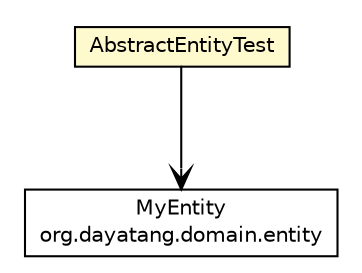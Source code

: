 #!/usr/local/bin/dot
#
# Class diagram 
# Generated by UMLGraph version R5_6_6-8-g8d7759 (http://www.umlgraph.org/)
#

digraph G {
	edge [fontname="Helvetica",fontsize=10,labelfontname="Helvetica",labelfontsize=10];
	node [fontname="Helvetica",fontsize=10,shape=plaintext];
	nodesep=0.25;
	ranksep=0.5;
	// org.dayatang.domain.AbstractEntityTest
	c664 [label=<<table title="org.dayatang.domain.AbstractEntityTest" border="0" cellborder="1" cellspacing="0" cellpadding="2" port="p" bgcolor="lemonChiffon" href="./AbstractEntityTest.html">
		<tr><td><table border="0" cellspacing="0" cellpadding="1">
<tr><td align="center" balign="center"> AbstractEntityTest </td></tr>
		</table></td></tr>
		</table>>, URL="./AbstractEntityTest.html", fontname="Helvetica", fontcolor="black", fontsize=10.0];
	// org.dayatang.domain.entity.MyEntity
	c668 [label=<<table title="org.dayatang.domain.entity.MyEntity" border="0" cellborder="1" cellspacing="0" cellpadding="2" port="p" href="./entity/MyEntity.html">
		<tr><td><table border="0" cellspacing="0" cellpadding="1">
<tr><td align="center" balign="center"> MyEntity </td></tr>
<tr><td align="center" balign="center"> org.dayatang.domain.entity </td></tr>
		</table></td></tr>
		</table>>, URL="./entity/MyEntity.html", fontname="Helvetica", fontcolor="black", fontsize=10.0];
	// org.dayatang.domain.AbstractEntityTest NAVASSOC org.dayatang.domain.entity.MyEntity
	c664:p -> c668:p [taillabel="", label=" "headlabel="", fontname="Helvetica", fontcolor="black", fontsize=10.0, color="black", arrowhead=open];
}

